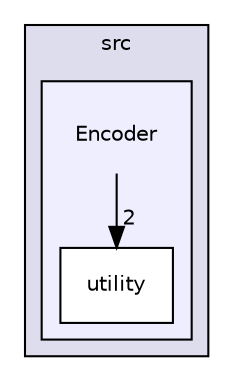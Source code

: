 digraph "C:/Users/ColinHill/Documents/GitHub/Calgary_E_Vent/Source/E_VentV1Software/src/Encoder" {
  compound=true
  node [ fontsize="10", fontname="Helvetica"];
  edge [ labelfontsize="10", labelfontname="Helvetica"];
  subgraph clusterdir_9c6aa3cc9a9d480c1f6e3c8ab70fac6a {
    graph [ bgcolor="#ddddee", pencolor="black", label="src" fontname="Helvetica", fontsize="10", URL="dir_9c6aa3cc9a9d480c1f6e3c8ab70fac6a.html"]
  subgraph clusterdir_d79ad8baab9e98e5460075e88ce41fa5 {
    graph [ bgcolor="#eeeeff", pencolor="black", label="" URL="dir_d79ad8baab9e98e5460075e88ce41fa5.html"];
    dir_d79ad8baab9e98e5460075e88ce41fa5 [shape=plaintext label="Encoder"];
    dir_8f37f763233623a783a9657b0e6bec11 [shape=box label="utility" color="black" fillcolor="white" style="filled" URL="dir_8f37f763233623a783a9657b0e6bec11.html"];
  }
  }
  dir_d79ad8baab9e98e5460075e88ce41fa5->dir_8f37f763233623a783a9657b0e6bec11 [headlabel="2", labeldistance=1.5 headhref="dir_000003_000004.html"];
}
